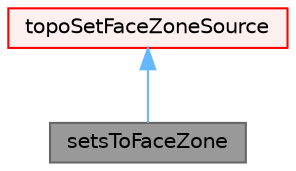 digraph "setsToFaceZone"
{
 // LATEX_PDF_SIZE
  bgcolor="transparent";
  edge [fontname=Helvetica,fontsize=10,labelfontname=Helvetica,labelfontsize=10];
  node [fontname=Helvetica,fontsize=10,shape=box,height=0.2,width=0.4];
  Node1 [id="Node000001",label="setsToFaceZone",height=0.2,width=0.4,color="gray40", fillcolor="grey60", style="filled", fontcolor="black",tooltip="A topoSetSource to select all faces in a given faceSet, which are oriented in slave cells of a given ..."];
  Node2 -> Node1 [id="edge1_Node000001_Node000002",dir="back",color="steelblue1",style="solid",tooltip=" "];
  Node2 [id="Node000002",label="topoSetFaceZoneSource",height=0.2,width=0.4,color="red", fillcolor="#FFF0F0", style="filled",URL="$classFoam_1_1topoSetFaceZoneSource.html",tooltip="The topoSetFaceZoneSource is a intermediate class for handling topoSet sources for selecting face zon..."];
}
